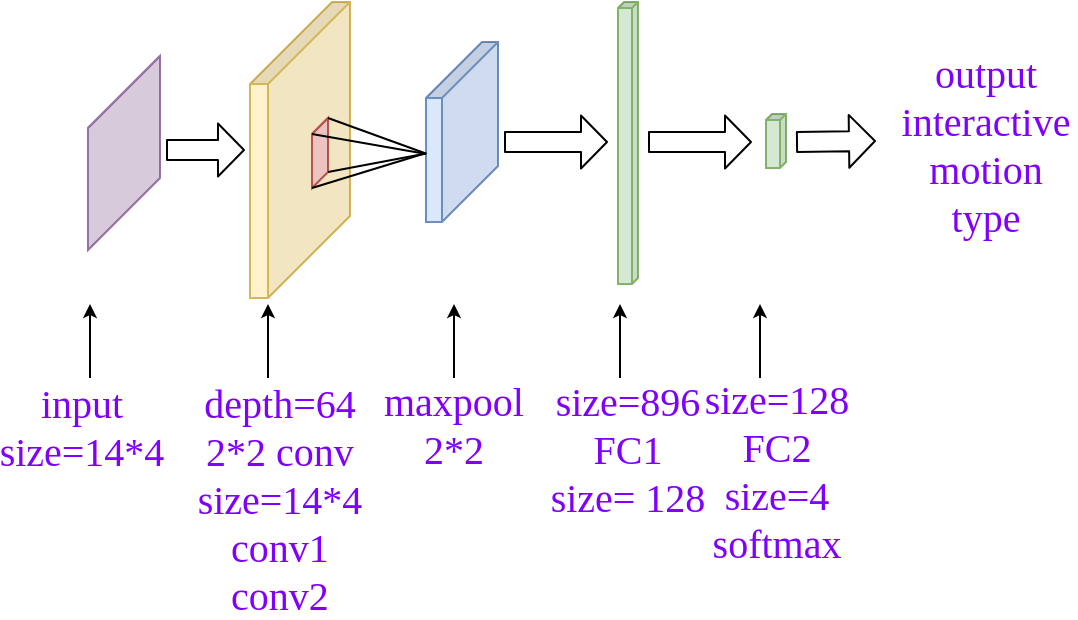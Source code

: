<mxfile version="13.1.3" type="github">
  <diagram id="Kh02D2IHpJgUnBtiDbiR" name="Page-1">
    <mxGraphModel dx="1422" dy="762" grid="1" gridSize="10" guides="1" tooltips="1" connect="1" arrows="1" fold="1" page="1" pageScale="1" pageWidth="827" pageHeight="1169" math="0" shadow="0">
      <root>
        <mxCell id="0" />
        <mxCell id="1" parent="0" />
        <mxCell id="LuwQSdoHa56ftmnp2NSQ-1" value="" style="shape=cube;whiteSpace=wrap;html=1;boundedLbl=1;backgroundOutline=1;darkOpacity=0.05;darkOpacity2=0.1;fillColor=#dae8fc;strokeColor=#6c8ebf;size=28;direction=south;fontSize=20;fontStyle=0" parent="1" vertex="1">
          <mxGeometry x="320" y="850" width="36" height="90" as="geometry" />
        </mxCell>
        <mxCell id="LuwQSdoHa56ftmnp2NSQ-2" value="" style="shape=cube;whiteSpace=wrap;html=1;boundedLbl=1;backgroundOutline=1;darkOpacity=0.05;darkOpacity2=0.1;fillColor=#fff2cc;strokeColor=#d6b656;size=41;direction=south;fontSize=20;fontStyle=0" parent="1" vertex="1">
          <mxGeometry x="232" y="830" width="50" height="148" as="geometry" />
        </mxCell>
        <mxCell id="LuwQSdoHa56ftmnp2NSQ-3" value="" style="shape=cube;whiteSpace=wrap;html=1;boundedLbl=1;backgroundOutline=1;darkOpacity=0.05;darkOpacity2=0.1;fillColor=#d5e8d4;strokeColor=#82b366;size=3;direction=south;fontSize=20;fontStyle=0" parent="1" vertex="1">
          <mxGeometry x="416" y="830" width="10" height="141" as="geometry" />
        </mxCell>
        <mxCell id="LuwQSdoHa56ftmnp2NSQ-4" value="" style="shape=cube;whiteSpace=wrap;html=1;boundedLbl=1;backgroundOutline=1;darkOpacity=0.05;darkOpacity2=0.1;fillColor=#d5e8d4;strokeColor=#82b366;size=3;direction=south;fontSize=20;fontStyle=0" parent="1" vertex="1">
          <mxGeometry x="490" y="886" width="10" height="27" as="geometry" />
        </mxCell>
        <mxCell id="LuwQSdoHa56ftmnp2NSQ-5" value="" style="shape=cube;whiteSpace=wrap;html=1;boundedLbl=1;backgroundOutline=1;darkOpacity=0.05;darkOpacity2=0.1;fillColor=#f8cecc;strokeColor=#b85450;size=9;direction=south;fontSize=20;fontStyle=0" parent="1" vertex="1">
          <mxGeometry x="263" y="888" width="8" height="35" as="geometry" />
        </mxCell>
        <mxCell id="LuwQSdoHa56ftmnp2NSQ-6" value="" style="endArrow=none;html=1;exitX=0;exitY=0;exitDx=8;exitDy=8;exitPerimeter=0;entryX=0.621;entryY=1.015;entryDx=0;entryDy=0;entryPerimeter=0;fontSize=20;fontStyle=0" parent="1" source="LuwQSdoHa56ftmnp2NSQ-5" target="LuwQSdoHa56ftmnp2NSQ-1" edge="1">
          <mxGeometry width="50" height="50" relative="1" as="geometry">
            <mxPoint x="360" y="1037" as="sourcePoint" />
            <mxPoint x="297" y="905" as="targetPoint" />
          </mxGeometry>
        </mxCell>
        <mxCell id="LuwQSdoHa56ftmnp2NSQ-7" value="" style="endArrow=none;html=1;exitX=0;exitY=0;exitDx=0;exitDy=0;exitPerimeter=0;entryX=0.621;entryY=0.993;entryDx=0;entryDy=0;entryPerimeter=0;fontSize=20;fontStyle=0" parent="1" source="LuwQSdoHa56ftmnp2NSQ-5" target="LuwQSdoHa56ftmnp2NSQ-1" edge="1">
          <mxGeometry width="50" height="50" relative="1" as="geometry">
            <mxPoint x="310" y="1007" as="sourcePoint" />
            <mxPoint x="309" y="905" as="targetPoint" />
          </mxGeometry>
        </mxCell>
        <mxCell id="LuwQSdoHa56ftmnp2NSQ-8" value="" style="endArrow=none;html=1;entryX=0;entryY=0;entryDx=35;entryDy=8;entryPerimeter=0;exitX=0.619;exitY=1.019;exitDx=0;exitDy=0;exitPerimeter=0;fontSize=20;fontStyle=0" parent="1" source="LuwQSdoHa56ftmnp2NSQ-1" target="LuwQSdoHa56ftmnp2NSQ-5" edge="1">
          <mxGeometry width="50" height="50" relative="1" as="geometry">
            <mxPoint x="300" y="902" as="sourcePoint" />
            <mxPoint x="280" y="1057" as="targetPoint" />
          </mxGeometry>
        </mxCell>
        <mxCell id="LuwQSdoHa56ftmnp2NSQ-9" value="" style="endArrow=none;html=1;entryX=0;entryY=0;entryDx=27;entryDy=0;entryPerimeter=0;exitX=0.619;exitY=0.998;exitDx=0;exitDy=0;exitPerimeter=0;fontSize=20;fontStyle=0" parent="1" source="LuwQSdoHa56ftmnp2NSQ-1" target="LuwQSdoHa56ftmnp2NSQ-5" edge="1">
          <mxGeometry width="50" height="50" relative="1" as="geometry">
            <mxPoint x="300" y="909" as="sourcePoint" />
            <mxPoint x="310" y="917" as="targetPoint" />
          </mxGeometry>
        </mxCell>
        <mxCell id="LuwQSdoHa56ftmnp2NSQ-10" value="&lt;font color=&quot;#7f00ff&quot; style=&quot;font-size: 20px;&quot;&gt;&lt;span style=&quot;font-size: 20px;&quot;&gt;depth=64&lt;br style=&quot;font-size: 20px;&quot;&gt;2*2 conv&lt;br style=&quot;font-size: 20px;&quot;&gt;size=14*4&lt;br style=&quot;font-size: 20px;&quot;&gt;conv1&lt;br style=&quot;font-size: 20px;&quot;&gt;conv2&lt;/span&gt;&lt;/font&gt;&lt;br style=&quot;font-size: 20px;&quot;&gt;" style="text;html=1;strokeColor=none;fillColor=none;align=center;verticalAlign=middle;whiteSpace=wrap;rounded=0;fontFamily=Times New Roman;fontSize=20;fontStyle=0;fillOpacity=50;opacity=0;glass=0;comic=0;perimeterSpacing=7;spacing=50;" parent="1" vertex="1">
          <mxGeometry x="212" y="1023" width="70" height="110" as="geometry" />
        </mxCell>
        <mxCell id="LuwQSdoHa56ftmnp2NSQ-11" value="&lt;font color=&quot;#7f00ff&quot; style=&quot;font-size: 20px;&quot;&gt;&lt;span style=&quot;font-size: 20px;&quot;&gt;maxpool&lt;br style=&quot;font-size: 20px;&quot;&gt;2*2&lt;br style=&quot;font-size: 20px;&quot;&gt;&lt;/span&gt;&lt;/font&gt;" style="text;html=1;strokeColor=none;fillColor=none;align=center;verticalAlign=middle;whiteSpace=wrap;rounded=0;fontFamily=Times New Roman;fontSize=20;fontStyle=0" parent="1" vertex="1">
          <mxGeometry x="292" y="1013" width="84" height="56" as="geometry" />
        </mxCell>
        <mxCell id="LuwQSdoHa56ftmnp2NSQ-12" value="&lt;font color=&quot;#7f00ff&quot; style=&quot;font-size: 20px&quot;&gt;&lt;span style=&quot;font-size: 20px&quot;&gt;&lt;font style=&quot;vertical-align: inherit ; font-size: 20px&quot;&gt;&lt;font style=&quot;vertical-align: inherit ; font-size: 20px&quot;&gt;size=896 &lt;/font&gt;&lt;/font&gt;&lt;br style=&quot;font-size: 20px&quot;&gt;&lt;font style=&quot;vertical-align: inherit ; font-size: 20px&quot;&gt;&lt;font style=&quot;vertical-align: inherit ; font-size: 20px&quot;&gt;FC1 &lt;/font&gt;&lt;/font&gt;&lt;br style=&quot;font-size: 20px&quot;&gt;&lt;font style=&quot;vertical-align: inherit ; font-size: 20px&quot;&gt;&lt;font style=&quot;vertical-align: inherit ; font-size: 20px&quot;&gt;size= 128&lt;/font&gt;&lt;/font&gt;&lt;/span&gt;&lt;/font&gt;" style="text;html=1;strokeColor=none;fillColor=none;align=center;verticalAlign=middle;whiteSpace=wrap;rounded=0;direction=south;fontFamily=Times New Roman;fontSize=20;fontStyle=0" parent="1" vertex="1">
          <mxGeometry x="366" y="1013" width="110" height="80" as="geometry" />
        </mxCell>
        <mxCell id="LuwQSdoHa56ftmnp2NSQ-13" value="" style="shape=cube;whiteSpace=wrap;html=1;boundedLbl=1;backgroundOutline=1;darkOpacity=0.05;darkOpacity2=0.1;fillColor=#e1d5e7;strokeColor=#9673a6;size=41;direction=south;fontSize=20;fontStyle=0" parent="1" vertex="1">
          <mxGeometry x="151" y="857" width="36" height="97" as="geometry" />
        </mxCell>
        <mxCell id="LuwQSdoHa56ftmnp2NSQ-14" value="&lt;font style=&quot;font-size: 20px;&quot; color=&quot;#7f00ff&quot;&gt;&lt;span style=&quot;font-size: 20px; line-height: 110%;&quot;&gt;input&lt;br style=&quot;font-size: 20px;&quot;&gt;size=14*4&lt;/span&gt;&lt;/font&gt;" style="text;html=1;strokeColor=none;fillColor=none;align=center;verticalAlign=middle;whiteSpace=wrap;rounded=0;fontFamily=Times New Roman;fontSize=20;fontStyle=0;strokeOpacity=100;imageHeight=17;" parent="1" vertex="1">
          <mxGeometry x="108" y="1017" width="80" height="50" as="geometry" />
        </mxCell>
        <mxCell id="LuwQSdoHa56ftmnp2NSQ-15" value="" style="shape=flexArrow;endArrow=classic;html=1;endWidth=15.429;endSize=4;startWidth=15.429;startSize=6.669;width=10;fontSize=20;fontStyle=0" parent="1" edge="1">
          <mxGeometry width="50" height="50" relative="1" as="geometry">
            <mxPoint x="431" y="900" as="sourcePoint" />
            <mxPoint x="483" y="900" as="targetPoint" />
          </mxGeometry>
        </mxCell>
        <mxCell id="LuwQSdoHa56ftmnp2NSQ-16" value="" style="endArrow=classic;html=1;endSize=4;fontSize=20;fontStyle=0" parent="1" edge="1">
          <mxGeometry width="50" height="50" relative="1" as="geometry">
            <mxPoint x="241" y="1018" as="sourcePoint" />
            <mxPoint x="241" y="981" as="targetPoint" />
          </mxGeometry>
        </mxCell>
        <mxCell id="LuwQSdoHa56ftmnp2NSQ-17" value="" style="endArrow=classic;html=1;endSize=4;fontSize=20;fontStyle=0" parent="1" edge="1">
          <mxGeometry width="50" height="50" relative="1" as="geometry">
            <mxPoint x="334" y="1018" as="sourcePoint" />
            <mxPoint x="334" y="981" as="targetPoint" />
          </mxGeometry>
        </mxCell>
        <mxCell id="LuwQSdoHa56ftmnp2NSQ-18" value="" style="endArrow=classic;html=1;endSize=4;fontSize=20;fontStyle=0" parent="1" edge="1">
          <mxGeometry width="50" height="50" relative="1" as="geometry">
            <mxPoint x="152" y="1018" as="sourcePoint" />
            <mxPoint x="152" y="981" as="targetPoint" />
          </mxGeometry>
        </mxCell>
        <mxCell id="LuwQSdoHa56ftmnp2NSQ-20" value="" style="shape=flexArrow;endArrow=classic;html=1;endWidth=15.429;endSize=4;startWidth=15.429;startSize=6.669;width=10;entryX=0;entryY=0;entryDx=64.5;entryDy=10;entryPerimeter=0;fontSize=20;fontStyle=0" parent="1" edge="1">
          <mxGeometry width="50" height="50" relative="1" as="geometry">
            <mxPoint x="190" y="904" as="sourcePoint" />
            <mxPoint x="229.5" y="904" as="targetPoint" />
          </mxGeometry>
        </mxCell>
        <mxCell id="LuwQSdoHa56ftmnp2NSQ-21" value="" style="endArrow=classic;html=1;endSize=4;fontSize=20;fontStyle=0" parent="1" edge="1">
          <mxGeometry width="50" height="50" relative="1" as="geometry">
            <mxPoint x="417" y="1018" as="sourcePoint" />
            <mxPoint x="417" y="981" as="targetPoint" />
          </mxGeometry>
        </mxCell>
        <mxCell id="LuwQSdoHa56ftmnp2NSQ-22" value="&lt;span style=&quot;font-size: 20px;&quot;&gt;&lt;font color=&quot;#7f00ff&quot; face=&quot;Times New Roman&quot; style=&quot;font-size: 20px;&quot;&gt;size=128&lt;br style=&quot;font-size: 20px;&quot;&gt;FC2&lt;br style=&quot;font-size: 20px;&quot;&gt;size=4&lt;br style=&quot;font-size: 20px;&quot;&gt;softmax&lt;/font&gt;&lt;/span&gt;" style="text;html=1;strokeColor=none;fillColor=none;align=center;verticalAlign=middle;whiteSpace=wrap;rounded=0;fontSize=20;fontStyle=0" parent="1" vertex="1">
          <mxGeometry x="462.5" y="1016" width="65" height="95.5" as="geometry" />
        </mxCell>
        <mxCell id="LuwQSdoHa56ftmnp2NSQ-23" value="" style="endArrow=classic;html=1;endSize=4;fontSize=20;fontStyle=0" parent="1" edge="1">
          <mxGeometry width="50" height="50" relative="1" as="geometry">
            <mxPoint x="487" y="1018" as="sourcePoint" />
            <mxPoint x="487" y="981" as="targetPoint" />
          </mxGeometry>
        </mxCell>
        <mxCell id="LuwQSdoHa56ftmnp2NSQ-24" value="" style="shape=flexArrow;endArrow=classic;html=1;endWidth=15.429;endSize=4;startWidth=15.429;startSize=6.669;width=10;entryX=0;entryY=0;entryDx=64.5;entryDy=10;entryPerimeter=0;fontSize=20;fontStyle=0" parent="1" edge="1">
          <mxGeometry width="50" height="50" relative="1" as="geometry">
            <mxPoint x="505" y="900" as="sourcePoint" />
            <mxPoint x="545" y="899.5" as="targetPoint" />
          </mxGeometry>
        </mxCell>
        <mxCell id="LuwQSdoHa56ftmnp2NSQ-25" value="&lt;font color=&quot;#7f00ff&quot; face=&quot;Times New Roman&quot; style=&quot;font-size: 20px;&quot;&gt;&lt;span style=&quot;font-size: 20px;&quot;&gt;output&lt;br style=&quot;font-size: 20px;&quot;&gt;interactive motion type&lt;/span&gt;&lt;/font&gt;" style="text;html=1;strokeColor=none;fillColor=none;align=center;verticalAlign=middle;whiteSpace=wrap;rounded=0;fontSize=20;fontStyle=0" parent="1" vertex="1">
          <mxGeometry x="555" y="852" width="90" height="97" as="geometry" />
        </mxCell>
        <mxCell id="FzZDRSgQm0uT2oVsYp2x-3" value="" style="shape=flexArrow;endArrow=classic;html=1;endWidth=15.429;endSize=4;startWidth=15.429;startSize=6.669;width=10;fontSize=20;fontStyle=0" parent="1" edge="1">
          <mxGeometry width="50" height="50" relative="1" as="geometry">
            <mxPoint x="359" y="900" as="sourcePoint" />
            <mxPoint x="411" y="900" as="targetPoint" />
          </mxGeometry>
        </mxCell>
      </root>
    </mxGraphModel>
  </diagram>
</mxfile>
